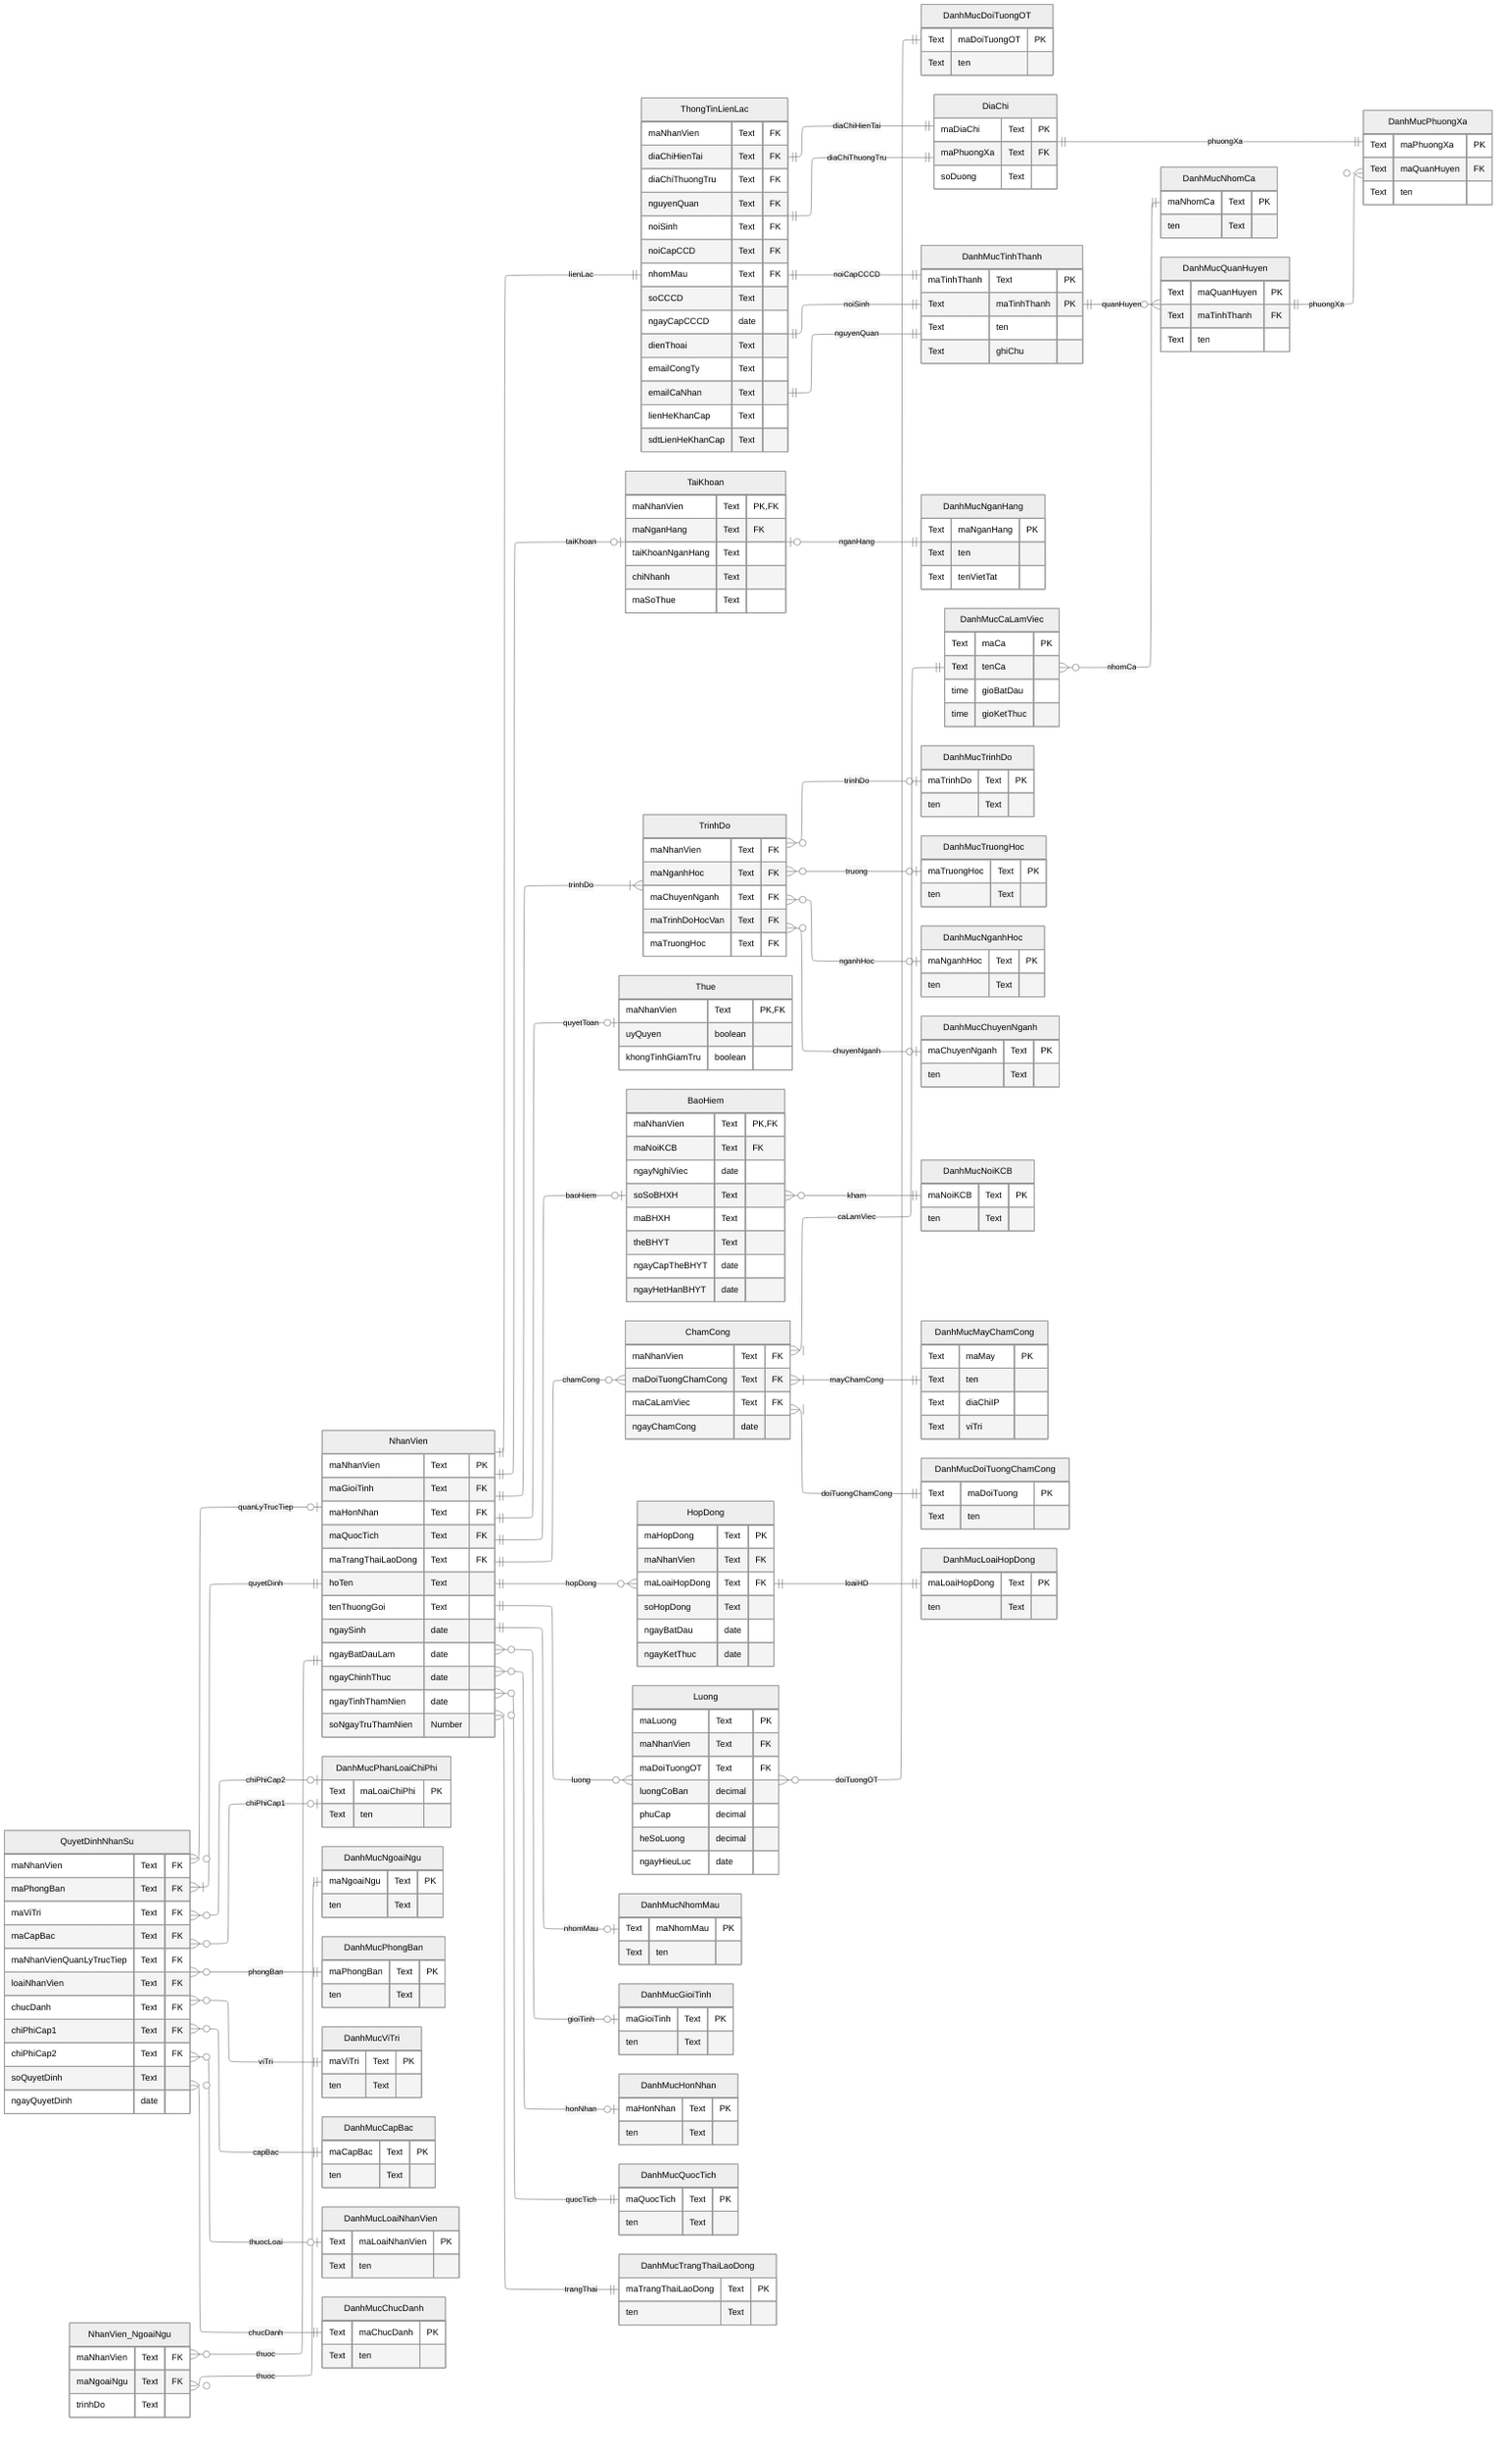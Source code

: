 ---
config:
  theme: neutral
  layout: elk
---
erDiagram
Direction LR
    %% ==== ENTITY CHÍNH ====
    NhanVien ||--|| ThongTinLienLac : lienLac
    NhanVien ||--|{ QuyetDinhNhanSu : quyetDinh
    NhanVien ||--o| TaiKhoan : taiKhoan
    NhanVien ||--|{ TrinhDo : trinhDo
    NhanVien ||--o| Thue : quyetToan
    NhanVien ||--o| BaoHiem : baoHiem
    NhanVien ||--o{ ChamCong : chamCong
    NhanVien ||--o{ HopDong : "hopDong"
    NhanVien ||--o{ Luong : "luong"
    NhanVien ||--o| DanhMucNhomMau : "nhomMau"

    Luong o{--|| DanhMucDoiTuongOT : "doiTuongOT"

    ThongTinLienLac ||--|| DiaChi : diaChiThuongTru
    ThongTinLienLac ||--|| DiaChi : diaChiHienTai
    ThongTinLienLac ||--|| DanhMucTinhThanh : nguyenQuan
    ThongTinLienLac ||--|| DanhMucTinhThanh : noiSinh
    ThongTinLienLac ||--|| DanhMucTinhThanh : noiCapCCCD

 
    %% ==== LIÊN KẾT DANH MỤC ====
    NhanVien }o--o| DanhMucGioiTinh : gioiTinh
    NhanVien }o--o| DanhMucHonNhan : honNhan
    NhanVien }o--|| DanhMucQuocTich : quocTich
    NhanVien }o--|| DanhMucTrangThaiLaoDong : trangThai

    DiaChi ||--|| DanhMucPhuongXa: phuongXa
    TaiKhoan |o--|| DanhMucNganHang : nganHang
    DanhMucCaLamViec }o--|| DanhMucNhomCa : nhomCa

    QuyetDinhNhanSu }o--o| DanhMucPhanLoaiChiPhi: chiPhiCap1
    QuyetDinhNhanSu }o--o| DanhMucPhanLoaiChiPhi: chiPhiCap2

    NhanVien_NgoaiNgu }o--|| DanhMucNgoaiNgu : thuoc
    NhanVien_NgoaiNgu }o--|| NhanVien : thuoc
 
    QuyetDinhNhanSu }o--|| DanhMucPhongBan : phongBan
    QuyetDinhNhanSu }o--|| DanhMucViTri : viTri
    QuyetDinhNhanSu }o--|| DanhMucCapBac : capBac
    QuyetDinhNhanSu }o--o| DanhMucLoaiNhanVien : thuocLoai
    QuyetDinhNhanSu }o--|| DanhMucChucDanh : chucDanh
    QuyetDinhNhanSu }o--|o NhanVien: quanLyTrucTiep
 
    TrinhDo }o--o| DanhMucTrinhDo : trinhDo
    TrinhDo }o--o| DanhMucTruongHoc : truong
    TrinhDo }o--o| DanhMucNganhHoc : nganhHoc
    TrinhDo }o--o| DanhMucChuyenNganh : chuyenNganh
 
    BaoHiem }o--|| DanhMucNoiKCB : kham
 
    ChamCong }|--|| DanhMucCaLamViec : caLamViec
    ChamCong }|--|| DanhMucMayChamCong : mayChamCong
    ChamCong }|--|| DanhMucDoiTuongChamCong : doiTuongChamCong

    HopDong ||--|| DanhMucLoaiHopDong : "loaiHD"

    DanhMucTinhThanh ||--o{ DanhMucQuanHuyen : "quanHuyen"
    DanhMucQuanHuyen ||--o{ DanhMucPhuongXa : "phuongXa"
 
    %% ==== THỰC THỂ CHÍNH ====
    NhanVien {
        maNhanVien Text PK
        maGioiTinh Text FK
        maHonNhan Text FK
        maQuocTich Text FK
        maTrangThaiLaoDong Text FK
        hoTen Text
        tenThuongGoi Text
        ngaySinh date
        ngayBatDauLam date
        ngayChinhThuc date
        ngayTinhThamNien date
        soNgayTruThamNien Number
    }
 
    ThongTinLienLac {
        maNhanVien Text FK
        diaChiHienTai Text FK
        diaChiThuongTru Text FK
        nguyenQuan Text FK
        noiSinh Text FK
        noiCapCCD Text FK
        nhomMau Text FK
        soCCCD Text
        ngayCapCCCD date
        dienThoai Text
        emailCongTy Text
        emailCaNhan Text
        lienHeKhanCap Text
        sdtLienHeKhanCap Text
    }
 
    QuyetDinhNhanSu {
        maNhanVien Text FK
        maPhongBan Text FK
        maViTri Text FK
        maCapBac Text FK
        maNhanVienQuanLyTrucTiep Text FK        
        loaiNhanVien Text FK
        chucDanh Text FK
        chiPhiCap1 Text FK
        chiPhiCap2 Text FK
        soQuyetDinh Text
        ngayQuyetDinh date
    }
 
    TaiKhoan {
        maNhanVien Text PK, FK        
        maNganHang Text FK
        taiKhoanNganHang Text
        chiNhanh Text
        maSoThue Text
    }
 
    TrinhDo {
        maNhanVien Text FK
        maNganhHoc Text FK
        maChuyenNganh Text FK
        maTrinhDoHocVan Text FK
        maTruongHoc Text FK
    }

    NhanVien_NgoaiNgu {
        maNhanVien Text FK
        maNgoaiNgu Text FK
        trinhDo Text
    }
 
    Thue {
        maNhanVien Text PK, FK
        uyQuyen boolean
        khongTinhGiamTru boolean
    }
 
    BaoHiem {
        maNhanVien Text PK, FK
        maNoiKCB Text FK
        ngayNghiViec date
        soSoBHXH Text
        maBHXH Text
        theBHYT Text
        ngayCapTheBHYT date
        ngayHetHanBHYT date
    }

    Luong {
        maLuong Text PK
        maNhanVien Text FK
        maDoiTuongOT Text FK
        luongCoBan decimal
        phuCap decimal
        heSoLuong decimal
        ngayHieuLuc date
    }

    DiaChi {
        maDiaChi Text PK
        maPhuongXa Text FK
        soDuong Text
    }
 
    HopDong {
        maHopDong Text PK
        maNhanVien Text FK
        maLoaiHopDong Text FK
        soHopDong Text
        ngayBatDau date
        ngayKetThuc date
    }
    
    ChamCong {
        maNhanVien Text FK
        maDoiTuongChamCong Text FK
        maCaLamViec Text FK
        ngayChamCong date
    }
    %% ==== DANH MỤC ====
    DanhMucTinhThanh {
        maTinhThanh Text PK

    }

    DanhMucTrangThaiLaoDong {
        maTrangThaiLaoDong Text PK
        ten Text
    }

    DanhMucLoaiHopDong {
        maLoaiHopDong Text PK
        ten Text
    }

    DanhMucGioiTinh {
        maGioiTinh Text PK
        ten Text
    }
 
    DanhMucHonNhan {
        maHonNhan Text PK
        ten Text
    }
 
    DanhMucQuocTich {
        maQuocTich Text PK
        ten Text
    }
 
    DanhMucPhongBan {
        maPhongBan Text PK
        ten Text
    }
 
    DanhMucViTri {
        maViTri Text PK
        ten Text
    }
 
    DanhMucCapBac {
        maCapBac Text PK
        ten Text
    }
    
    DanhMucChucDanh {
        Text maChucDanh PK
        Text ten
    }
 
    DanhMucTrinhDo {
        maTrinhDo Text PK
        ten Text
    }
 
    DanhMucTruongHoc {
        maTruongHoc Text PK
        ten Text
    }
 
    DanhMucNganhHoc {
        maNganhHoc Text PK
        ten Text
    }
 
    DanhMucChuyenNganh {
        maChuyenNganh Text PK
        ten Text
    }
 
    DanhMucNgoaiNgu {
        maNgoaiNgu Text PK
        ten Text
    }
 
    DanhMucNoiKCB {
        maNoiKCB Text PK
        ten Text
    }
 
    DanhMucNhomCa {
        maNhomCa Text PK
        ten Text
    }


    DanhMucTinhThanh {
        Text maTinhThanh PK
        Text ten
        Text ghiChu
    }

    DanhMucQuanHuyen {
        Text maQuanHuyen PK
        Text maTinhThanh FK
        Text ten
    }

    DanhMucPhuongXa {
        Text maPhuongXa PK
        Text maQuanHuyen FK
        Text ten
    }

    DanhMucPhanLoaiChiPhi {
        Text maLoaiChiPhi PK
        Text ten
    }

    DanhMucNganHang {
        Text maNganHang PK
        Text ten
        Text tenVietTat
    }

    DanhMucCaLamViec {
        Text maCa PK
        Text tenCa
        time gioBatDau
        time gioKetThuc
    }

    DanhMucMayChamCong {
        Text maMay PK
        Text ten
        Text diaChiIP
        Text viTri
    }

    DanhMucDoiTuongChamCong {
        Text maDoiTuong PK
        Text ten
    }

    DanhMucDoiTuongOT {
        Text maDoiTuongOT PK
        Text ten
    }

    DanhMucLoaiNhanVien {
        Text maLoaiNhanVien PK
        Text ten
    }

    DanhMucNhomMau {
        Text maNhomMau PK
        Text ten
    }